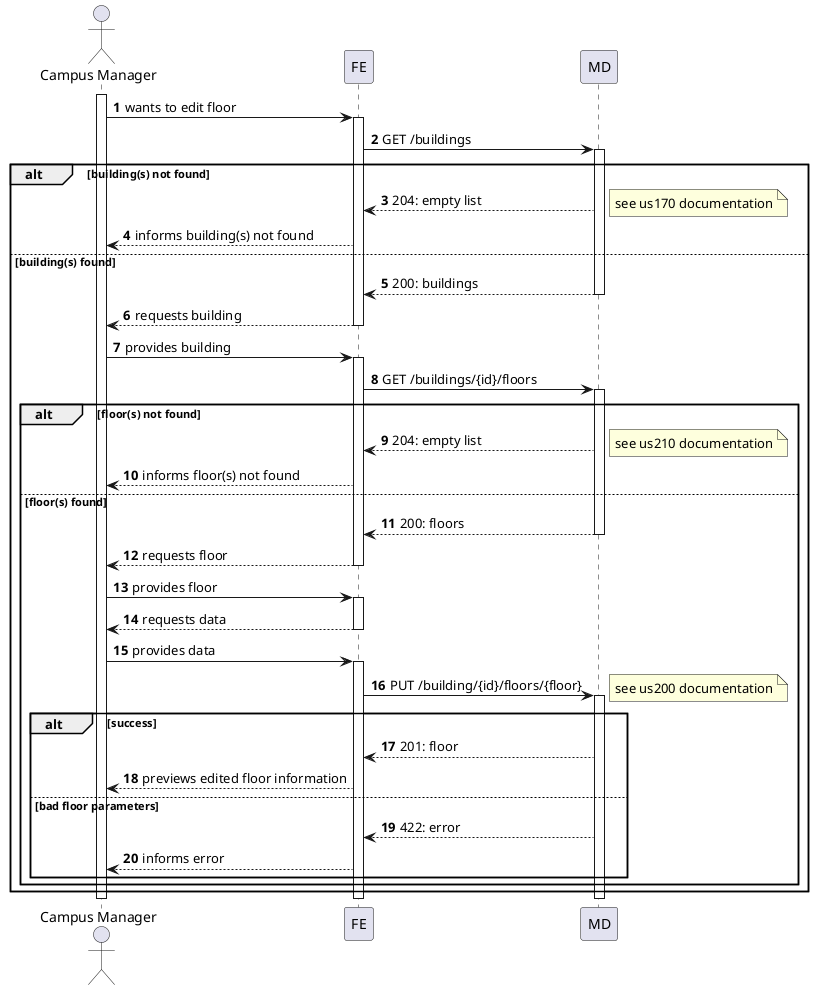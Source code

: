@startuml
autonumber

actor "Campus Manager" as usr

participant "FE" as ui

participant "MD" as md

activate usr
usr -> ui : wants to edit floor
    activate ui
        ui -> md : GET /buildings
        alt building(s) not found
            activate md
                md --> ui : 204: empty list
                note right : see us170 documentation
                ui --> usr : informs building(s) not found
        else building(s) found
                md --> ui : 200: buildings
            deactivate md
            ui --> usr : requests building
        deactivate ui

        usr -> ui : provides building
        activate ui
            ui -> md : GET /buildings/{id}/floors
            alt floor(s) not found
                activate md
                md --> ui : 204: empty list
                note right : see us210 documentation
                ui --> usr : informs floor(s) not found
            else floor(s) found
                md --> ui : 200: floors
            deactivate md
            ui --> usr : requests floor
            deactivate ui

            usr -> ui : provides floor
            activate ui
            ui --> usr : requests data
        deactivate ui

        usr -> ui : provides data
        activate ui
            ui -> md : PUT /building/{id}/floors/{floor}
            activate md
            note right : see us200 documentation
                alt success
                    md --> ui : 201: floor
                    ui --> usr : previews edited floor information
                else bad floor parameters
                    md --> ui : 422: error
                    ui --> usr : informs error
                end
        end
    end
        deactivate md
    deactivate ui
deactivate usr
@enduml
